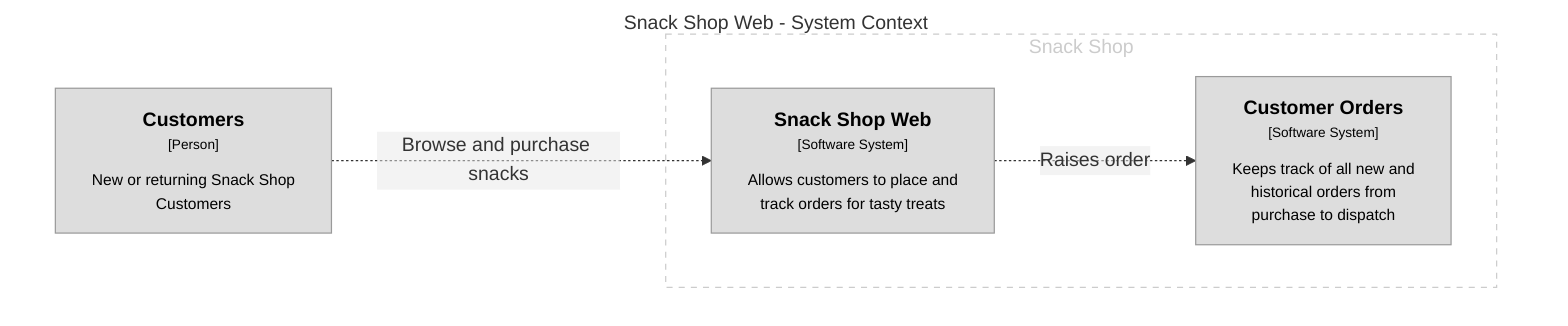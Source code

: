 graph TB
  linkStyle default fill:#ffffff

  subgraph diagram ["Snack Shop Web - System Context"]
    style diagram fill:#ffffff,stroke:#ffffff

    subgraph group1 [Snack Shop]
      style group1 fill:#ffffff,stroke:#cccccc,color:#cccccc,stroke-dasharray:5

      3["<div style='font-weight: bold'>Snack Shop Web</div><div style='font-size: 70%; margin-top: 0px'>[Software System]</div><div style='font-size: 80%; margin-top:10px'>Allows customers to place and<br />track orders for tasty treats</div>"]
      style 3 fill:#dddddd,stroke:#9a9a9a,color:#000000
      9["<div style='font-weight: bold'>Customer Orders</div><div style='font-size: 70%; margin-top: 0px'>[Software System]</div><div style='font-size: 80%; margin-top:10px'>Keeps track of all new and<br />historical orders from<br />purchase to dispatch</div>"]
      style 9 fill:#dddddd,stroke:#9a9a9a,color:#000000
    end

    1["<div style='font-weight: bold'>Customers</div><div style='font-size: 70%; margin-top: 0px'>[Person]</div><div style='font-size: 80%; margin-top:10px'>New or returning Snack Shop<br />Customers</div>"]
    style 1 fill:#dddddd,stroke:#9a9a9a,color:#000000

    1-. "<div>Browse and purchase snacks</div><div style='font-size: 70%'></div>" .->3
    3-. "<div>Raises order</div><div style='font-size: 70%'></div>" .->9
  end